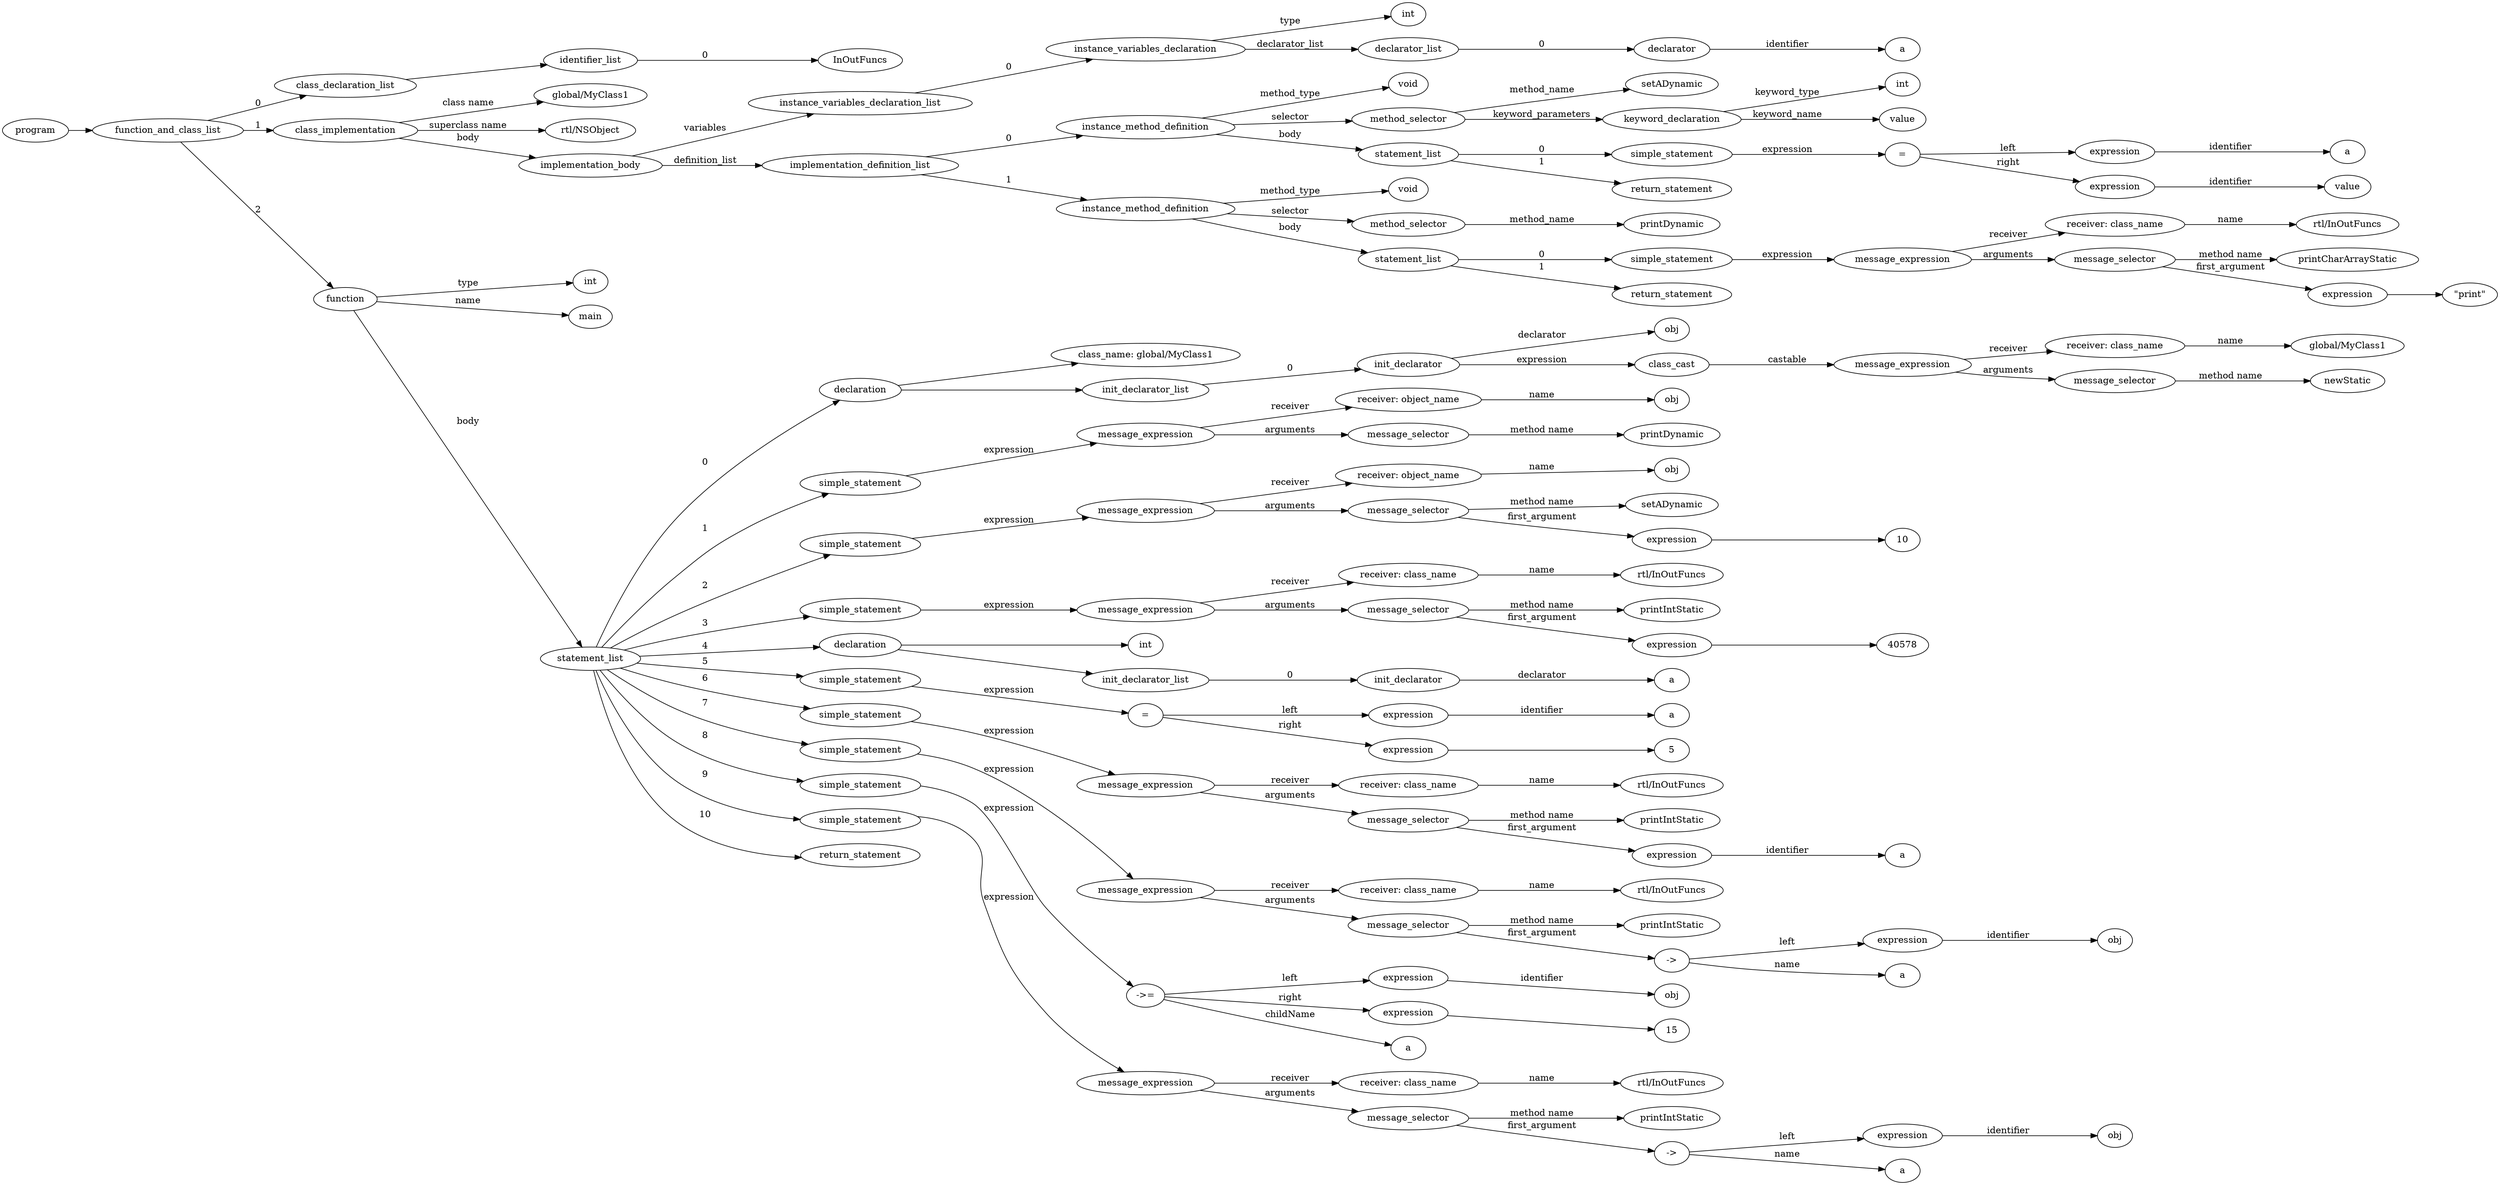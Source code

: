 digraph ObjectiveC { rankdir="LR";
89[label="program"];
89->2;
2[label="function_and_class_list"];
2->1[label="0"];
1[label="class_declaration_list"];
1->0;
0[label="identifier_list"];
0.0 [label="InOutFuncs"];
0->0.0 [label="0"];
2->30[label="1"];
30[label="class_implementation"];
30.1 [label="global/MyClass1"];
30->30.1 [label="class name"];
30.2 [label="rtl/NSObject"];
30->30.2 [label="superclass name"];
30->29[label="body"];
29[label="implementation_body"];
29->7[label="variables"];
7[label="instance_variables_declaration_list"];
7->6[label="0"];
6[label="instance_variables_declaration"];
6->3[label="type"];
3[label="int"];
6->5[label="declarator_list"];
5[label="declarator_list"];
5->4[label="0"];
4[label="declarator"];
4.1 [label="a"];
4->4.1[label="identifier"];
29->18[label="definition_list"];
18[label="implementation_definition_list"];
18->17[label="0"];
17[label="instance_method_definition"];
17->16[label="method_type"];
16[label="void"];
17->10[label="selector"];
10[label="method_selector"];
10->10.1 [label="method_name"];
10.1 [label="setADynamic"];
10->9[label="keyword_parameters"];
9[label="keyword_declaration"];
9->8[label="keyword_type"];
8[label="int"];
9->9.2 [label="keyword_name"];
9.2 [label="value"];
17->15[label="body"];
15[label="statement_list"];
15->14[label="0"];
14[label="simple_statement"];
14->13[label="expression"];
13[label="expression"];
13[label="="];
13->11[label="left"];
11[label="expression"];
11->11.1 [label="identifier"];11.1[label="a"];
13->12[label="right"];
12[label="expression"];
12->12.1 [label="identifier"];12.1[label="value"];
15->107[label="1"];
107[label="return_statement"];
18->28[label="1"];
28[label="instance_method_definition"];
28->27[label="method_type"];
27[label="void"];
28->19[label="selector"];
19[label="method_selector"];
19->19.1 [label="method_name"];
19.1 [label="printDynamic"];
28->26[label="body"];
26[label="statement_list"];
26->25[label="0"];
25[label="simple_statement"];
25->24[label="expression"];
24[label="expression"];
24[label="message_expression"];
24->20[label="receiver"];
20[label="receiver: class_name"];
20.1 [label="rtl/InOutFuncs"];
20->20.1 [label="name"];
24->23[label="arguments"];
23[label="message_selector"];
23.1 [label="printCharArrayStatic"];
23->23.1 [label="method name"]; 
23->22[label="first_argument"];
22[label="expression"];
22->21;
21[label=<"print">];
26->106[label="1"];
106[label="return_statement"];
2->88[label="2"];
88[label="function"];
88->31[label="type"];
31[label="int"];
88->88.1 [label="name"];
88.1 [label="main"];
88->39[label="body"];
39[label="statement_list"];
39->38[label="0"];
38[label="declaration"];
38->37;
37[label="class_name: global/MyClass1"];
38->36;
36[label="init_declarator_list"];
36->35[label="0"];
35[label="init_declarator"];
35.1 [label="obj"];
35->35.1[label="declarator"];
35->108[label="expression"];
108[label="expression"];
108[label="class_cast"];
108->34[label="castable"];
34[label="expression"];
34[label="message_expression"];
34->32[label="receiver"];
32[label="receiver: class_name"];
32.1 [label="global/MyClass1"];
32->32.1 [label="name"];
34->33[label="arguments"];
33[label="message_selector"];
33.1 [label="newStatic"];
33->33.1 [label="method name"]; 
39->43[label="1"];
43[label="simple_statement"];
43->42[label="expression"];
42[label="expression"];
42[label="message_expression"];
42->40[label="receiver"];
40[label="receiver: object_name"];
40.1 [label="obj"];
40->40.1 [label="name"];
42->41[label="arguments"];
41[label="message_selector"];
41.1 [label="printDynamic"];
41->41.1 [label="method name"]; 
39->49[label="2"];
49[label="simple_statement"];
49->48[label="expression"];
48[label="expression"];
48[label="message_expression"];
48->44[label="receiver"];
44[label="receiver: object_name"];
44.1 [label="obj"];
44->44.1 [label="name"];
48->47[label="arguments"];
47[label="message_selector"];
47.1 [label="setADynamic"];
47->47.1 [label="method name"]; 
47->46[label="first_argument"];
46[label="expression"];
46->45;
45[label="10"];
39->55[label="3"];
55[label="simple_statement"];
55->54[label="expression"];
54[label="expression"];
54[label="message_expression"];
54->50[label="receiver"];
50[label="receiver: class_name"];
50.1 [label="rtl/InOutFuncs"];
50->50.1 [label="name"];
54->53[label="arguments"];
53[label="message_selector"];
53.1 [label="printIntStatic"];
53->53.1 [label="method name"]; 
53->52[label="first_argument"];
52[label="expression"];
52->51;
51[label="40578"];
39->59[label="4"];
59[label="declaration"];
59->56;
56[label="int"];
59->58;
58[label="init_declarator_list"];
58->57[label="0"];
57[label="init_declarator"];
57.1 [label="a"];
57->57.1[label="declarator"];
39->64[label="5"];
64[label="simple_statement"];
64->63[label="expression"];
63[label="expression"];
63[label="="];
63->60[label="left"];
60[label="expression"];
60->60.1 [label="identifier"];60.1[label="a"];
63->62[label="right"];
62[label="expression"];
62->61;
61[label="5"];
39->69[label="6"];
69[label="simple_statement"];
69->68[label="expression"];
68[label="expression"];
68[label="message_expression"];
68->65[label="receiver"];
65[label="receiver: class_name"];
65.1 [label="rtl/InOutFuncs"];
65->65.1 [label="name"];
68->67[label="arguments"];
67[label="message_selector"];
67.1 [label="printIntStatic"];
67->67.1 [label="method name"]; 
67->66[label="first_argument"];
66[label="expression"];
66->66.1 [label="identifier"];66.1[label="a"];
39->75[label="7"];
75[label="simple_statement"];
75->74[label="expression"];
74[label="expression"];
74[label="message_expression"];
74->70[label="receiver"];
70[label="receiver: class_name"];
70.1 [label="rtl/InOutFuncs"];
70->70.1 [label="name"];
74->73[label="arguments"];
73[label="message_selector"];
73.1 [label="printIntStatic"];
73->73.1 [label="method name"]; 
73->72[label="first_argument"];
72[label="expression"];
72[label="->"];
72->71[label="left"];
71[label="expression"];
71->71.1 [label="identifier"];71.1[label="obj"];
72.1 [label="a"];
72->72.1 [label="name"];
39->81[label="8"];
81[label="simple_statement"];
81->80[label="expression"];
80[label="expression"];
80[label="->="];
80->76[label="left"];
76[label="expression"];
76->76.1 [label="identifier"];76.1[label="obj"];
80->79[label="right"];
79[label="expression"];
79->78;
78[label="15"];
80.1 [label="a"];
80->80.1 [label="childName"];
39->87[label="9"];
87[label="simple_statement"];
87->86[label="expression"];
86[label="expression"];
86[label="message_expression"];
86->82[label="receiver"];
82[label="receiver: class_name"];
82.1 [label="rtl/InOutFuncs"];
82->82.1 [label="name"];
86->85[label="arguments"];
85[label="message_selector"];
85.1 [label="printIntStatic"];
85->85.1 [label="method name"]; 
85->84[label="first_argument"];
84[label="expression"];
84[label="->"];
84->83[label="left"];
83[label="expression"];
83->83.1 [label="identifier"];83.1[label="obj"];
84.1 [label="a"];
84->84.1 [label="name"];
39->109[label="10"];
109[label="return_statement"];
}
